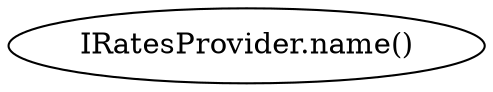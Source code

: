 digraph "" {
	graph [bb="0,0,197.43,36"];
	node [label="\N"];
	"IRatesProvider.name()"	 [height=0.5,
		pos="98.716,18",
		width=2.7421];
}
digraph "" {
	graph [bb="0,0,197.43,36"];
	node [label="\N"];
	"IRatesProvider.name()"	 [height=0.5,
		pos="98.716,18",
		width=2.7421];
}
digraph "" {
	graph [bb="0,0,197.43,36"];
	node [label="\N"];
	"IRatesProvider.name()"	 [height=0.5,
		pos="98.716,18",
		width=2.7421];
}
digraph "" {
	graph [bb="0,0,197.43,36"];
	node [label="\N"];
	"IRatesProvider.name()"	 [height=0.5,
		pos="98.716,18",
		width=2.7421];
}
digraph "" {
	graph [bb="0,0,197.43,36"];
	node [label="\N"];
	"IRatesProvider.name()"	 [height=0.5,
		pos="98.716,18",
		width=2.7421];
}
